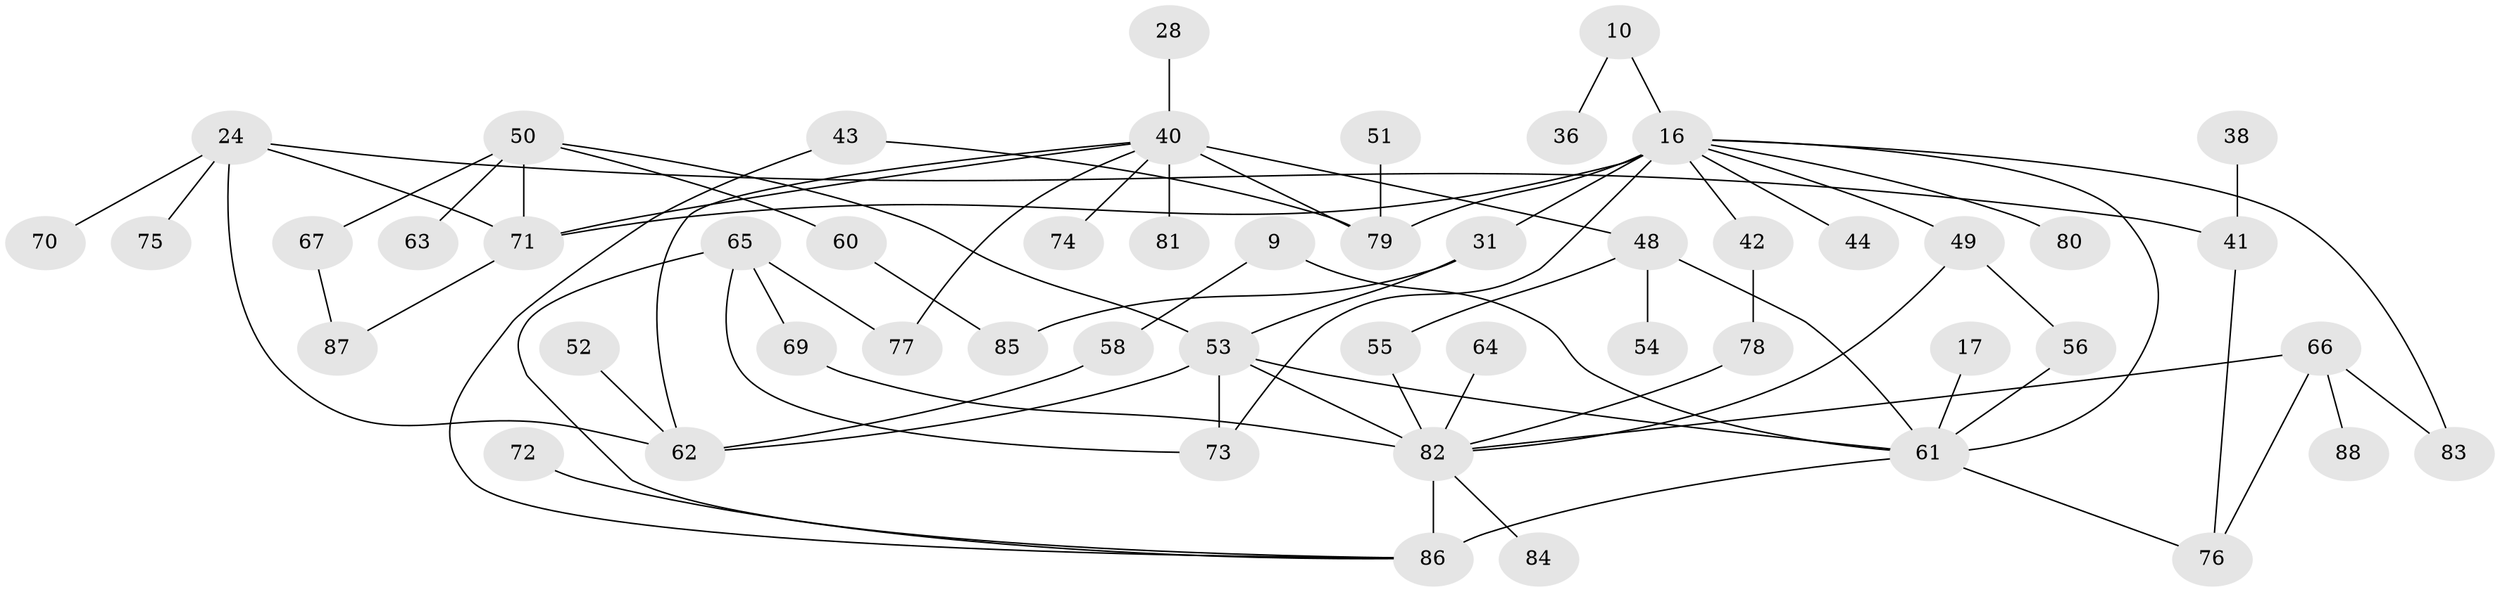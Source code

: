 // original degree distribution, {5: 0.06818181818181818, 7: 0.022727272727272728, 6: 0.022727272727272728, 8: 0.011363636363636364, 4: 0.1590909090909091, 2: 0.3068181818181818, 3: 0.19318181818181818, 1: 0.2159090909090909}
// Generated by graph-tools (version 1.1) at 2025/46/03/04/25 21:46:17]
// undirected, 52 vertices, 73 edges
graph export_dot {
graph [start="1"]
  node [color=gray90,style=filled];
  9;
  10;
  16 [super="+2+1+4"];
  17;
  24;
  28;
  31;
  36;
  38;
  40 [super="+11+7+33"];
  41 [super="+26"];
  42 [super="+21"];
  43;
  44;
  48 [super="+15"];
  49 [super="+23"];
  50;
  51;
  52;
  53 [super="+22"];
  54;
  55;
  56;
  58;
  60;
  61 [super="+45+32"];
  62 [super="+29"];
  63;
  64;
  65;
  66;
  67;
  69 [super="+19+34+46"];
  70;
  71 [super="+3+68"];
  72;
  73 [super="+30"];
  74;
  75;
  76 [super="+47"];
  77;
  78;
  79 [super="+35+25+18+8+39"];
  80;
  81;
  82 [super="+14+57"];
  83;
  84;
  85 [super="+59"];
  86 [super="+37"];
  87;
  88;
  9 -- 58;
  9 -- 61;
  10 -- 36;
  10 -- 16;
  16 -- 61 [weight=2];
  16 -- 44;
  16 -- 71 [weight=3];
  16 -- 80;
  16 -- 83;
  16 -- 42 [weight=2];
  16 -- 31;
  16 -- 49;
  16 -- 73;
  16 -- 79 [weight=3];
  17 -- 61;
  24 -- 70;
  24 -- 75;
  24 -- 62 [weight=2];
  24 -- 71;
  24 -- 41;
  28 -- 40;
  31 -- 53;
  31 -- 85 [weight=2];
  38 -- 41;
  40 -- 77;
  40 -- 79 [weight=2];
  40 -- 62;
  40 -- 71;
  40 -- 74;
  40 -- 48 [weight=2];
  40 -- 81;
  41 -- 76;
  42 -- 78;
  43 -- 86;
  43 -- 79;
  48 -- 54;
  48 -- 55;
  48 -- 61;
  49 -- 56;
  49 -- 82;
  50 -- 60;
  50 -- 63;
  50 -- 67;
  50 -- 53;
  50 -- 71;
  51 -- 79;
  52 -- 62;
  53 -- 82;
  53 -- 73;
  53 -- 61;
  53 -- 62;
  55 -- 82;
  56 -- 61;
  58 -- 62;
  60 -- 85;
  61 -- 86 [weight=2];
  61 -- 76;
  64 -- 82;
  65 -- 69;
  65 -- 73;
  65 -- 77;
  65 -- 86;
  66 -- 88;
  66 -- 83;
  66 -- 82;
  66 -- 76;
  67 -- 87;
  69 -- 82;
  71 -- 87;
  72 -- 86;
  78 -- 82;
  82 -- 84;
  82 -- 86 [weight=3];
}
